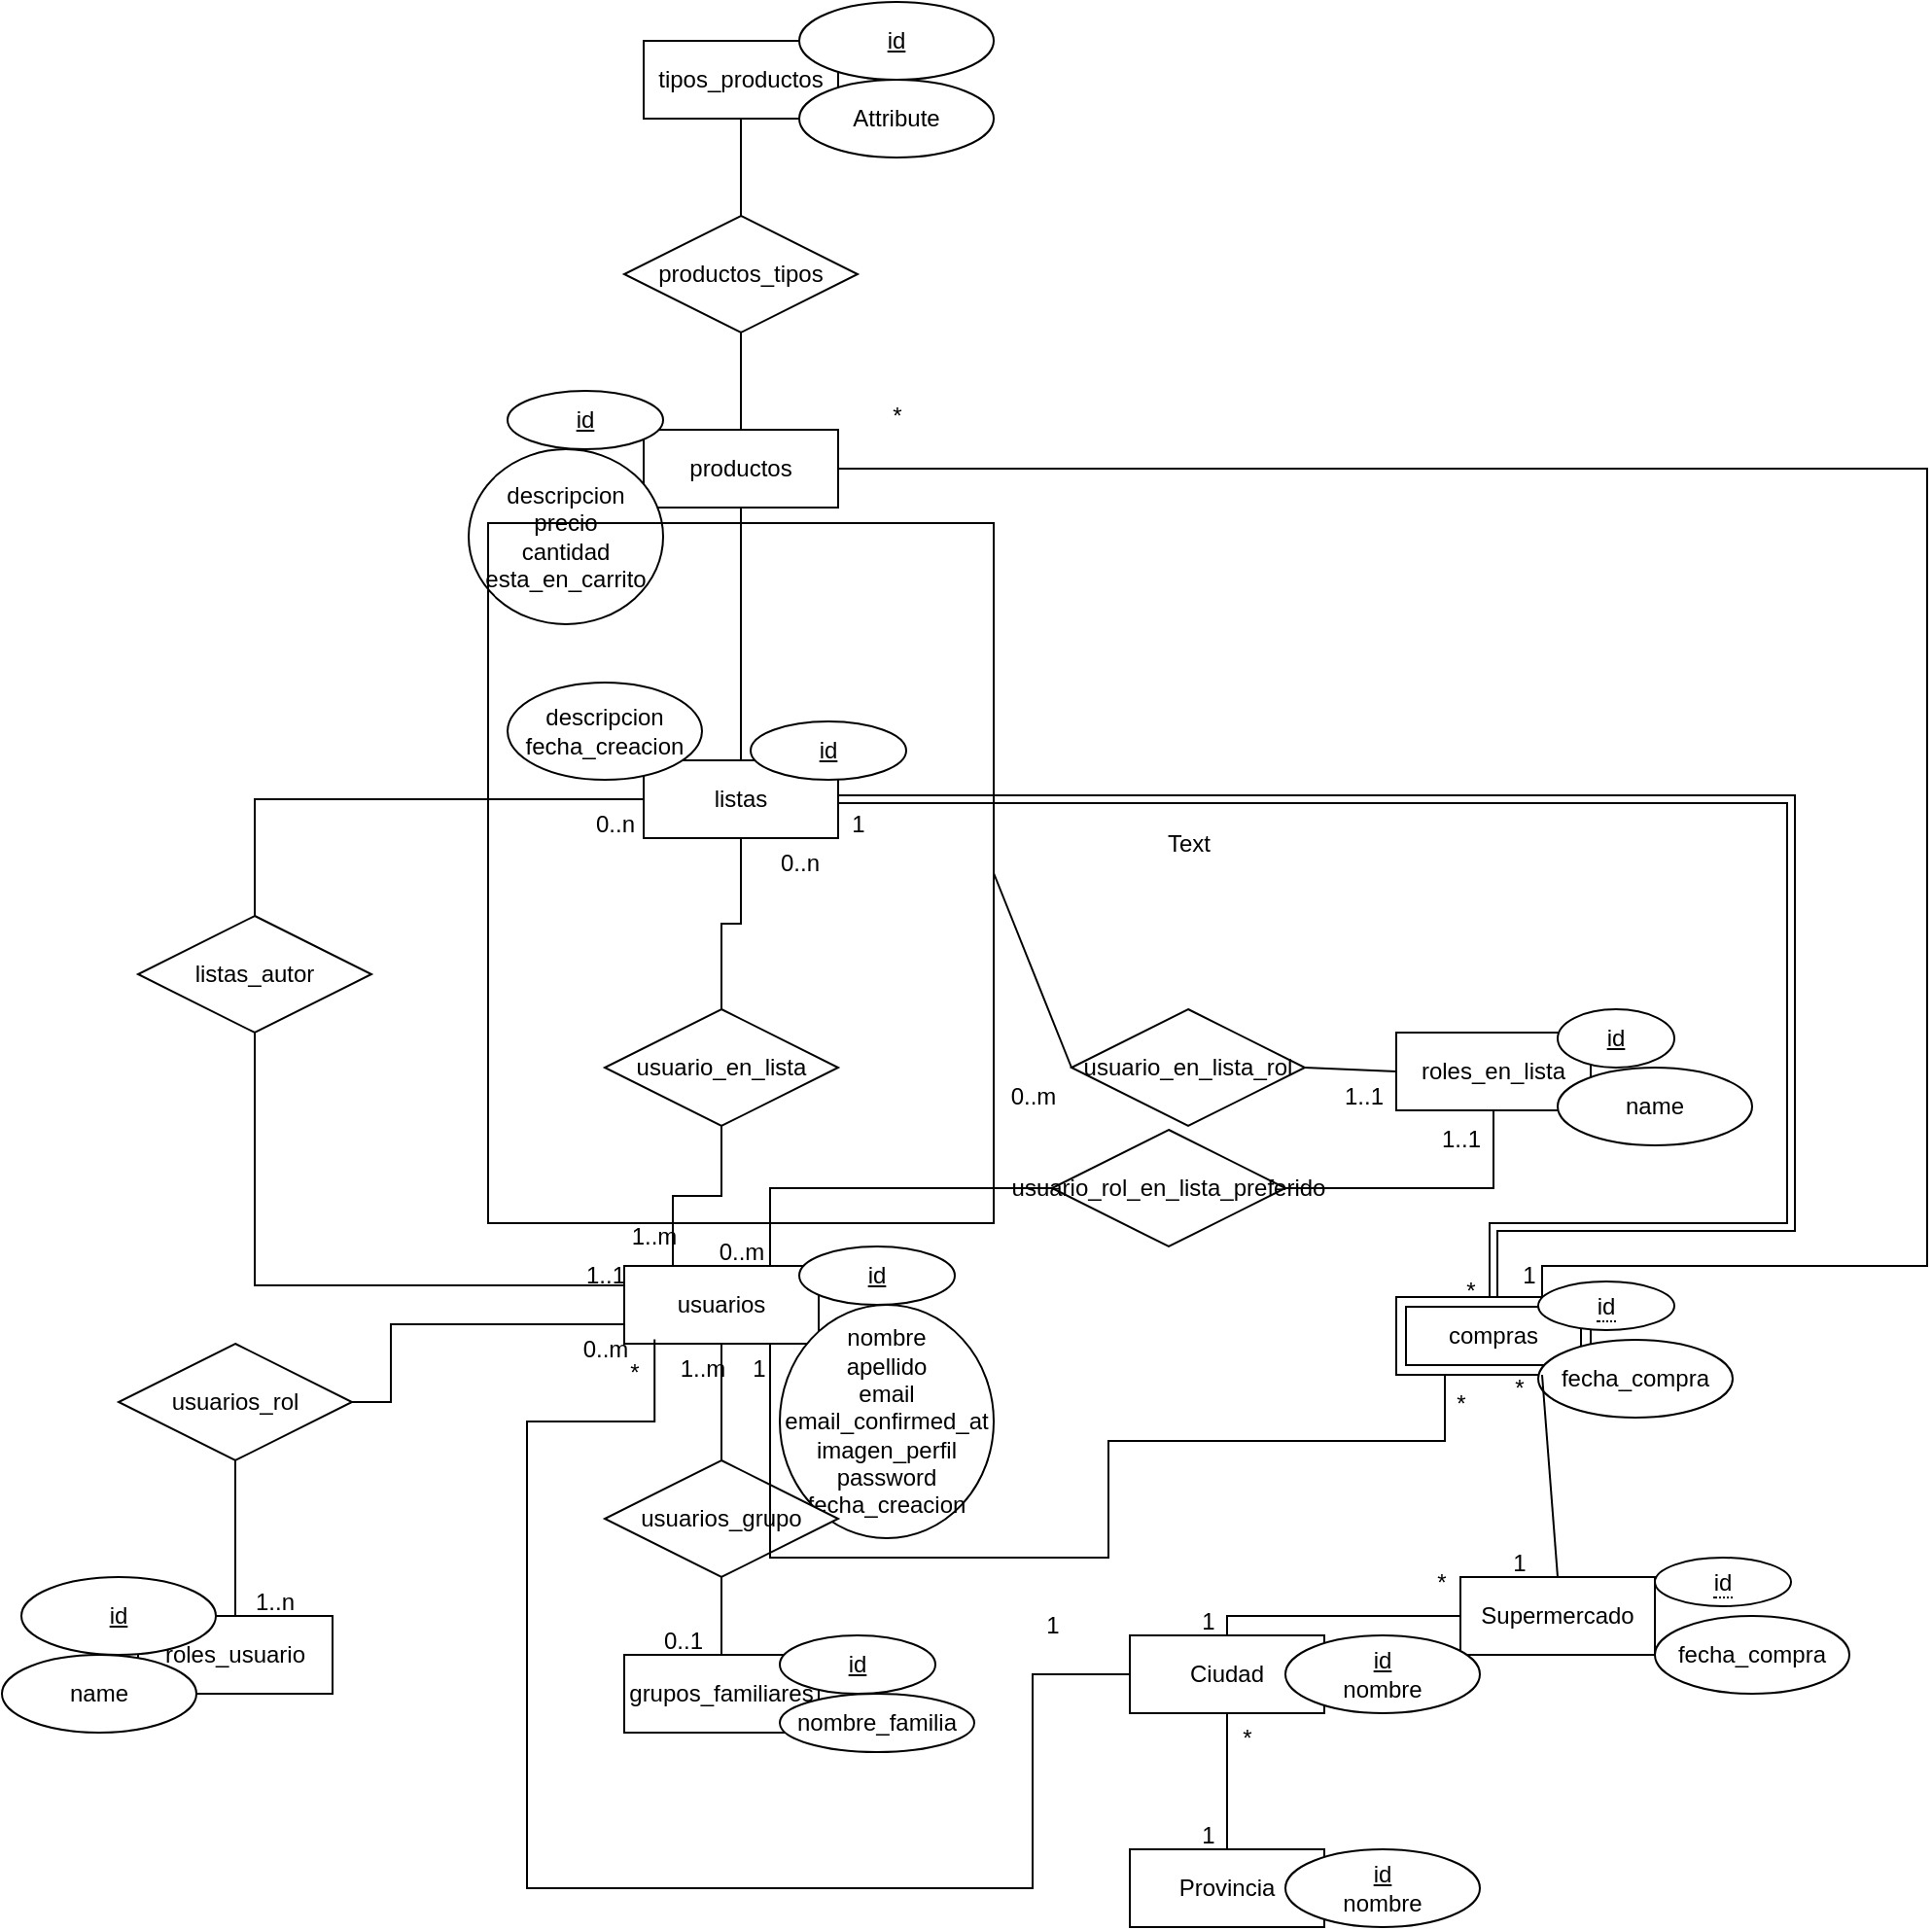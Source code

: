 <mxfile version="21.6.1" type="device">
  <diagram name="Página-1" id="p3vPMKAlUYdWEFDAQqoi">
    <mxGraphModel dx="1036" dy="1752" grid="1" gridSize="10" guides="1" tooltips="1" connect="1" arrows="1" fold="1" page="1" pageScale="1" pageWidth="827" pageHeight="1169" math="0" shadow="0">
      <root>
        <mxCell id="0" />
        <mxCell id="1" parent="0" />
        <mxCell id="NGcfXZwwUHwkQRjon4Ql-2" value="productos" style="whiteSpace=wrap;html=1;align=center;" parent="1" vertex="1">
          <mxGeometry x="340" y="10" width="100" height="40" as="geometry" />
        </mxCell>
        <mxCell id="NGcfXZwwUHwkQRjon4Ql-3" value="id" style="ellipse;whiteSpace=wrap;html=1;align=center;fontStyle=4;" parent="1" vertex="1">
          <mxGeometry x="270" y="-10" width="80" height="30" as="geometry" />
        </mxCell>
        <mxCell id="NGcfXZwwUHwkQRjon4Ql-5" value="descripcion&lt;br&gt;precio&lt;br&gt;cantidad&lt;br&gt;esta_en_carrito&lt;br&gt;" style="ellipse;whiteSpace=wrap;html=1;align=center;" parent="1" vertex="1">
          <mxGeometry x="250" y="20" width="100" height="90" as="geometry" />
        </mxCell>
        <mxCell id="NGcfXZwwUHwkQRjon4Ql-6" value="listas" style="whiteSpace=wrap;html=1;align=center;" parent="1" vertex="1">
          <mxGeometry x="340" y="180" width="100" height="40" as="geometry" />
        </mxCell>
        <mxCell id="NGcfXZwwUHwkQRjon4Ql-7" value="id" style="ellipse;whiteSpace=wrap;html=1;align=center;fontStyle=4;" parent="1" vertex="1">
          <mxGeometry x="395" y="160" width="80" height="30" as="geometry" />
        </mxCell>
        <mxCell id="NGcfXZwwUHwkQRjon4Ql-8" value="descripcion&lt;br&gt;fecha_creacion&lt;br&gt;" style="ellipse;whiteSpace=wrap;html=1;align=center;" parent="1" vertex="1">
          <mxGeometry x="270" y="140" width="100" height="50" as="geometry" />
        </mxCell>
        <mxCell id="NGcfXZwwUHwkQRjon4Ql-9" value="grupos_familiares" style="whiteSpace=wrap;html=1;align=center;" parent="1" vertex="1">
          <mxGeometry x="330" y="640" width="100" height="40" as="geometry" />
        </mxCell>
        <mxCell id="NGcfXZwwUHwkQRjon4Ql-10" value="id" style="ellipse;whiteSpace=wrap;html=1;align=center;fontStyle=4;" parent="1" vertex="1">
          <mxGeometry x="410" y="630" width="80" height="30" as="geometry" />
        </mxCell>
        <mxCell id="NGcfXZwwUHwkQRjon4Ql-11" value="nombre_familia" style="ellipse;whiteSpace=wrap;html=1;align=center;" parent="1" vertex="1">
          <mxGeometry x="410" y="660" width="100" height="30" as="geometry" />
        </mxCell>
        <mxCell id="NGcfXZwwUHwkQRjon4Ql-12" value="usuarios" style="whiteSpace=wrap;html=1;align=center;" parent="1" vertex="1">
          <mxGeometry x="330" y="440" width="100" height="40" as="geometry" />
        </mxCell>
        <mxCell id="NGcfXZwwUHwkQRjon4Ql-13" value="id" style="ellipse;whiteSpace=wrap;html=1;align=center;fontStyle=4;" parent="1" vertex="1">
          <mxGeometry x="420" y="430" width="80" height="30" as="geometry" />
        </mxCell>
        <mxCell id="NGcfXZwwUHwkQRjon4Ql-14" value="nombre&lt;br&gt;apellido&lt;br&gt;email&lt;br&gt;email_confirmed_at&lt;br&gt;imagen_perfil&lt;br&gt;password&lt;br&gt;fecha_creacion" style="ellipse;whiteSpace=wrap;html=1;align=center;" parent="1" vertex="1">
          <mxGeometry x="410" y="460" width="110" height="120" as="geometry" />
        </mxCell>
        <mxCell id="NGcfXZwwUHwkQRjon4Ql-15" value="" style="endArrow=none;html=1;rounded=0;exitX=0.5;exitY=1;exitDx=0;exitDy=0;entryX=0.5;entryY=0;entryDx=0;entryDy=0;" parent="1" source="NGcfXZwwUHwkQRjon4Ql-2" target="NGcfXZwwUHwkQRjon4Ql-6" edge="1">
          <mxGeometry relative="1" as="geometry">
            <mxPoint x="260" y="420" as="sourcePoint" />
            <mxPoint x="420" y="420" as="targetPoint" />
          </mxGeometry>
        </mxCell>
        <mxCell id="NGcfXZwwUHwkQRjon4Ql-16" value="" style="endArrow=none;html=1;rounded=0;exitX=0.5;exitY=1;exitDx=0;exitDy=0;edgeStyle=orthogonalEdgeStyle;entryX=0;entryY=0.25;entryDx=0;entryDy=0;" parent="1" source="NGcfXZwwUHwkQRjon4Ql-17" target="NGcfXZwwUHwkQRjon4Ql-12" edge="1">
          <mxGeometry relative="1" as="geometry">
            <mxPoint x="260" y="330" as="sourcePoint" />
            <mxPoint x="280" y="440" as="targetPoint" />
          </mxGeometry>
        </mxCell>
        <mxCell id="NGcfXZwwUHwkQRjon4Ql-18" value="" style="endArrow=none;html=1;rounded=0;exitX=0;exitY=0.5;exitDx=0;exitDy=0;entryX=0.5;entryY=0;entryDx=0;entryDy=0;edgeStyle=orthogonalEdgeStyle;" parent="1" source="NGcfXZwwUHwkQRjon4Ql-6" target="NGcfXZwwUHwkQRjon4Ql-17" edge="1">
          <mxGeometry relative="1" as="geometry">
            <mxPoint x="60" y="280" as="sourcePoint" />
            <mxPoint x="330" y="460" as="targetPoint" />
          </mxGeometry>
        </mxCell>
        <mxCell id="NGcfXZwwUHwkQRjon4Ql-17" value="listas_autor" style="shape=rhombus;perimeter=rhombusPerimeter;whiteSpace=wrap;html=1;align=center;" parent="1" vertex="1">
          <mxGeometry x="80" y="260" width="120" height="60" as="geometry" />
        </mxCell>
        <mxCell id="NGcfXZwwUHwkQRjon4Ql-19" value="0..n" style="text;html=1;align=center;verticalAlign=middle;resizable=0;points=[];autosize=1;strokeColor=none;fillColor=none;" parent="1" vertex="1">
          <mxGeometry x="400" y="218" width="40" height="30" as="geometry" />
        </mxCell>
        <mxCell id="NGcfXZwwUHwkQRjon4Ql-20" value="1..1" style="text;html=1;align=center;verticalAlign=middle;resizable=0;points=[];autosize=1;strokeColor=none;fillColor=none;" parent="1" vertex="1">
          <mxGeometry x="300" y="430" width="40" height="30" as="geometry" />
        </mxCell>
        <mxCell id="NGcfXZwwUHwkQRjon4Ql-21" value="" style="endArrow=none;html=1;rounded=0;exitX=0.5;exitY=1;exitDx=0;exitDy=0;entryX=0.25;entryY=0;entryDx=0;entryDy=0;edgeStyle=orthogonalEdgeStyle;" parent="1" source="NGcfXZwwUHwkQRjon4Ql-22" target="NGcfXZwwUHwkQRjon4Ql-12" edge="1">
          <mxGeometry relative="1" as="geometry">
            <mxPoint x="260" y="350" as="sourcePoint" />
            <mxPoint x="420" y="350" as="targetPoint" />
          </mxGeometry>
        </mxCell>
        <mxCell id="NGcfXZwwUHwkQRjon4Ql-23" value="" style="endArrow=none;html=1;rounded=0;exitX=0.5;exitY=1;exitDx=0;exitDy=0;entryX=0.5;entryY=0;entryDx=0;entryDy=0;edgeStyle=orthogonalEdgeStyle;" parent="1" source="NGcfXZwwUHwkQRjon4Ql-6" target="NGcfXZwwUHwkQRjon4Ql-22" edge="1">
          <mxGeometry relative="1" as="geometry">
            <mxPoint x="110" y="260" as="sourcePoint" />
            <mxPoint x="380" y="440" as="targetPoint" />
          </mxGeometry>
        </mxCell>
        <mxCell id="NGcfXZwwUHwkQRjon4Ql-22" value="usuario_en_lista" style="shape=rhombus;perimeter=rhombusPerimeter;whiteSpace=wrap;html=1;align=center;" parent="1" vertex="1">
          <mxGeometry x="320" y="308" width="120" height="60" as="geometry" />
        </mxCell>
        <mxCell id="NGcfXZwwUHwkQRjon4Ql-24" value="1..m" style="text;html=1;align=center;verticalAlign=middle;resizable=0;points=[];autosize=1;strokeColor=none;fillColor=none;" parent="1" vertex="1">
          <mxGeometry x="320" y="410" width="50" height="30" as="geometry" />
        </mxCell>
        <mxCell id="NGcfXZwwUHwkQRjon4Ql-25" value="0..n" style="text;html=1;align=center;verticalAlign=middle;resizable=0;points=[];autosize=1;strokeColor=none;fillColor=none;" parent="1" vertex="1">
          <mxGeometry x="305" y="198" width="40" height="30" as="geometry" />
        </mxCell>
        <mxCell id="NGcfXZwwUHwkQRjon4Ql-26" value="roles_usuario" style="whiteSpace=wrap;html=1;align=center;" parent="1" vertex="1">
          <mxGeometry x="80" y="620" width="100" height="40" as="geometry" />
        </mxCell>
        <mxCell id="NGcfXZwwUHwkQRjon4Ql-28" value="id" style="ellipse;whiteSpace=wrap;html=1;align=center;fontStyle=4;" parent="1" vertex="1">
          <mxGeometry x="20" y="600" width="100" height="40" as="geometry" />
        </mxCell>
        <mxCell id="NGcfXZwwUHwkQRjon4Ql-29" value="name" style="ellipse;whiteSpace=wrap;html=1;align=center;" parent="1" vertex="1">
          <mxGeometry x="10" y="640" width="100" height="40" as="geometry" />
        </mxCell>
        <mxCell id="NGcfXZwwUHwkQRjon4Ql-30" value="" style="endArrow=none;html=1;rounded=0;exitX=1;exitY=0.5;exitDx=0;exitDy=0;entryX=0;entryY=0.75;entryDx=0;entryDy=0;edgeStyle=orthogonalEdgeStyle;" parent="1" source="NGcfXZwwUHwkQRjon4Ql-31" target="NGcfXZwwUHwkQRjon4Ql-12" edge="1">
          <mxGeometry relative="1" as="geometry">
            <mxPoint x="260" y="600" as="sourcePoint" />
            <mxPoint x="420" y="600" as="targetPoint" />
            <Array as="points">
              <mxPoint x="210" y="510" />
              <mxPoint x="210" y="470" />
            </Array>
          </mxGeometry>
        </mxCell>
        <mxCell id="NGcfXZwwUHwkQRjon4Ql-32" value="" style="endArrow=none;html=1;rounded=0;exitX=0.5;exitY=0;exitDx=0;exitDy=0;entryX=0.5;entryY=1;entryDx=0;entryDy=0;edgeStyle=orthogonalEdgeStyle;" parent="1" source="NGcfXZwwUHwkQRjon4Ql-26" target="NGcfXZwwUHwkQRjon4Ql-31" edge="1">
          <mxGeometry relative="1" as="geometry">
            <mxPoint x="130" y="620" as="sourcePoint" />
            <mxPoint x="330" y="470" as="targetPoint" />
          </mxGeometry>
        </mxCell>
        <mxCell id="NGcfXZwwUHwkQRjon4Ql-31" value="usuarios_rol" style="shape=rhombus;perimeter=rhombusPerimeter;whiteSpace=wrap;html=1;align=center;" parent="1" vertex="1">
          <mxGeometry x="70" y="480" width="120" height="60" as="geometry" />
        </mxCell>
        <mxCell id="NGcfXZwwUHwkQRjon4Ql-33" value="0..m" style="text;html=1;align=center;verticalAlign=middle;resizable=0;points=[];autosize=1;strokeColor=none;fillColor=none;" parent="1" vertex="1">
          <mxGeometry x="295" y="468" width="50" height="30" as="geometry" />
        </mxCell>
        <mxCell id="NGcfXZwwUHwkQRjon4Ql-34" value="1..n" style="text;html=1;align=center;verticalAlign=middle;resizable=0;points=[];autosize=1;strokeColor=none;fillColor=none;" parent="1" vertex="1">
          <mxGeometry x="130" y="598" width="40" height="30" as="geometry" />
        </mxCell>
        <mxCell id="NGcfXZwwUHwkQRjon4Ql-35" value="" style="endArrow=none;html=1;rounded=0;exitX=0.5;exitY=1;exitDx=0;exitDy=0;entryX=0.5;entryY=0;entryDx=0;entryDy=0;" parent="1" source="NGcfXZwwUHwkQRjon4Ql-36" target="NGcfXZwwUHwkQRjon4Ql-9" edge="1">
          <mxGeometry relative="1" as="geometry">
            <mxPoint x="260" y="520" as="sourcePoint" />
            <mxPoint x="420" y="520" as="targetPoint" />
          </mxGeometry>
        </mxCell>
        <mxCell id="NGcfXZwwUHwkQRjon4Ql-37" value="" style="endArrow=none;html=1;rounded=0;exitX=0.5;exitY=1;exitDx=0;exitDy=0;entryX=0.5;entryY=0;entryDx=0;entryDy=0;" parent="1" source="NGcfXZwwUHwkQRjon4Ql-12" target="NGcfXZwwUHwkQRjon4Ql-36" edge="1">
          <mxGeometry relative="1" as="geometry">
            <mxPoint x="380" y="480" as="sourcePoint" />
            <mxPoint x="380" y="640" as="targetPoint" />
          </mxGeometry>
        </mxCell>
        <mxCell id="NGcfXZwwUHwkQRjon4Ql-36" value="usuarios_grupo" style="shape=rhombus;perimeter=rhombusPerimeter;whiteSpace=wrap;html=1;align=center;" parent="1" vertex="1">
          <mxGeometry x="320" y="540" width="120" height="60" as="geometry" />
        </mxCell>
        <mxCell id="NGcfXZwwUHwkQRjon4Ql-38" value="1..m" style="text;html=1;align=center;verticalAlign=middle;resizable=0;points=[];autosize=1;strokeColor=none;fillColor=none;" parent="1" vertex="1">
          <mxGeometry x="345" y="478" width="50" height="30" as="geometry" />
        </mxCell>
        <mxCell id="NGcfXZwwUHwkQRjon4Ql-39" value="0..1" style="text;html=1;align=center;verticalAlign=middle;resizable=0;points=[];autosize=1;strokeColor=none;fillColor=none;" parent="1" vertex="1">
          <mxGeometry x="340" y="618" width="40" height="30" as="geometry" />
        </mxCell>
        <mxCell id="NGcfXZwwUHwkQRjon4Ql-41" value="" style="rounded=0;whiteSpace=wrap;html=1;fillColor=none;" parent="1" vertex="1">
          <mxGeometry x="260" y="58" width="260" height="360" as="geometry" />
        </mxCell>
        <mxCell id="NGcfXZwwUHwkQRjon4Ql-42" value="" style="endArrow=none;html=1;rounded=0;entryX=1;entryY=0.5;entryDx=0;entryDy=0;exitX=0;exitY=0.5;exitDx=0;exitDy=0;" parent="1" source="NGcfXZwwUHwkQRjon4Ql-44" target="NGcfXZwwUHwkQRjon4Ql-41" edge="1">
          <mxGeometry width="50" height="50" relative="1" as="geometry">
            <mxPoint x="630" y="338" as="sourcePoint" />
            <mxPoint x="300" y="320" as="targetPoint" />
          </mxGeometry>
        </mxCell>
        <mxCell id="NGcfXZwwUHwkQRjon4Ql-43" value="roles_en_lista" style="whiteSpace=wrap;html=1;align=center;" parent="1" vertex="1">
          <mxGeometry x="727" y="320" width="100" height="40" as="geometry" />
        </mxCell>
        <mxCell id="NGcfXZwwUHwkQRjon4Ql-45" value="" style="endArrow=none;html=1;rounded=0;entryX=1;entryY=0.5;entryDx=0;entryDy=0;exitX=0;exitY=0.5;exitDx=0;exitDy=0;" parent="1" source="NGcfXZwwUHwkQRjon4Ql-43" target="NGcfXZwwUHwkQRjon4Ql-44" edge="1">
          <mxGeometry width="50" height="50" relative="1" as="geometry">
            <mxPoint x="727" y="340" as="sourcePoint" />
            <mxPoint x="520" y="338" as="targetPoint" />
          </mxGeometry>
        </mxCell>
        <mxCell id="NGcfXZwwUHwkQRjon4Ql-44" value="usuario_en_lista_rol" style="shape=rhombus;perimeter=rhombusPerimeter;whiteSpace=wrap;html=1;align=center;" parent="1" vertex="1">
          <mxGeometry x="560" y="308" width="120" height="60" as="geometry" />
        </mxCell>
        <mxCell id="NGcfXZwwUHwkQRjon4Ql-46" value="id" style="ellipse;whiteSpace=wrap;html=1;align=center;fontStyle=4;" parent="1" vertex="1">
          <mxGeometry x="810" y="308" width="60" height="30" as="geometry" />
        </mxCell>
        <mxCell id="NGcfXZwwUHwkQRjon4Ql-47" value="name" style="ellipse;whiteSpace=wrap;html=1;align=center;" parent="1" vertex="1">
          <mxGeometry x="810" y="338" width="100" height="40" as="geometry" />
        </mxCell>
        <mxCell id="NGcfXZwwUHwkQRjon4Ql-48" value="1..1" style="text;html=1;align=center;verticalAlign=middle;resizable=0;points=[];autosize=1;strokeColor=none;fillColor=none;" parent="1" vertex="1">
          <mxGeometry x="690" y="338" width="40" height="30" as="geometry" />
        </mxCell>
        <mxCell id="NGcfXZwwUHwkQRjon4Ql-49" value="0..m" style="text;html=1;align=center;verticalAlign=middle;resizable=0;points=[];autosize=1;strokeColor=none;fillColor=none;" parent="1" vertex="1">
          <mxGeometry x="515" y="338" width="50" height="30" as="geometry" />
        </mxCell>
        <mxCell id="NGcfXZwwUHwkQRjon4Ql-50" value="" style="endArrow=none;html=1;rounded=0;exitX=1;exitY=0.5;exitDx=0;exitDy=0;entryX=0.5;entryY=1;entryDx=0;entryDy=0;edgeStyle=orthogonalEdgeStyle;" parent="1" source="NGcfXZwwUHwkQRjon4Ql-53" target="NGcfXZwwUHwkQRjon4Ql-43" edge="1">
          <mxGeometry relative="1" as="geometry">
            <mxPoint x="530" y="450" as="sourcePoint" />
            <mxPoint x="690" y="450" as="targetPoint" />
          </mxGeometry>
        </mxCell>
        <mxCell id="NGcfXZwwUHwkQRjon4Ql-51" value="0..m" style="text;html=1;align=center;verticalAlign=middle;resizable=0;points=[];autosize=1;strokeColor=none;fillColor=none;" parent="1" vertex="1">
          <mxGeometry x="365" y="418" width="50" height="30" as="geometry" />
        </mxCell>
        <mxCell id="NGcfXZwwUHwkQRjon4Ql-52" value="1..1" style="text;html=1;align=center;verticalAlign=middle;resizable=0;points=[];autosize=1;strokeColor=none;fillColor=none;" parent="1" vertex="1">
          <mxGeometry x="740" y="360" width="40" height="30" as="geometry" />
        </mxCell>
        <mxCell id="NGcfXZwwUHwkQRjon4Ql-54" value="" style="endArrow=none;html=1;rounded=0;exitX=0.75;exitY=0;exitDx=0;exitDy=0;entryX=0;entryY=0.5;entryDx=0;entryDy=0;edgeStyle=orthogonalEdgeStyle;" parent="1" source="NGcfXZwwUHwkQRjon4Ql-12" target="NGcfXZwwUHwkQRjon4Ql-53" edge="1">
          <mxGeometry relative="1" as="geometry">
            <mxPoint x="405" y="440" as="sourcePoint" />
            <mxPoint x="777" y="360" as="targetPoint" />
          </mxGeometry>
        </mxCell>
        <mxCell id="NGcfXZwwUHwkQRjon4Ql-53" value="usuario_rol_en_lista_preferido" style="shape=rhombus;perimeter=rhombusPerimeter;whiteSpace=wrap;html=1;align=center;" parent="1" vertex="1">
          <mxGeometry x="550" y="370" width="120" height="60" as="geometry" />
        </mxCell>
        <mxCell id="NGcfXZwwUHwkQRjon4Ql-55" value="tipos_productos" style="whiteSpace=wrap;html=1;align=center;" parent="1" vertex="1">
          <mxGeometry x="340" y="-190" width="100" height="40" as="geometry" />
        </mxCell>
        <mxCell id="NGcfXZwwUHwkQRjon4Ql-56" value="" style="endArrow=none;html=1;rounded=0;exitX=0.5;exitY=0;exitDx=0;exitDy=0;entryX=0.5;entryY=1;entryDx=0;entryDy=0;" parent="1" source="NGcfXZwwUHwkQRjon4Ql-57" target="NGcfXZwwUHwkQRjon4Ql-55" edge="1">
          <mxGeometry relative="1" as="geometry">
            <mxPoint x="530" y="150" as="sourcePoint" />
            <mxPoint x="690" y="150" as="targetPoint" />
          </mxGeometry>
        </mxCell>
        <mxCell id="NGcfXZwwUHwkQRjon4Ql-58" value="" style="endArrow=none;html=1;rounded=0;exitX=0.5;exitY=0;exitDx=0;exitDy=0;entryX=0.5;entryY=1;entryDx=0;entryDy=0;" parent="1" source="NGcfXZwwUHwkQRjon4Ql-2" target="NGcfXZwwUHwkQRjon4Ql-57" edge="1">
          <mxGeometry relative="1" as="geometry">
            <mxPoint x="390" y="10" as="sourcePoint" />
            <mxPoint x="390" y="-150" as="targetPoint" />
          </mxGeometry>
        </mxCell>
        <mxCell id="NGcfXZwwUHwkQRjon4Ql-57" value="productos_tipos" style="shape=rhombus;perimeter=rhombusPerimeter;whiteSpace=wrap;html=1;align=center;" parent="1" vertex="1">
          <mxGeometry x="330" y="-100" width="120" height="60" as="geometry" />
        </mxCell>
        <mxCell id="NGcfXZwwUHwkQRjon4Ql-59" value="Attribute" style="ellipse;whiteSpace=wrap;html=1;align=center;" parent="1" vertex="1">
          <mxGeometry x="420" y="-170" width="100" height="40" as="geometry" />
        </mxCell>
        <mxCell id="NGcfXZwwUHwkQRjon4Ql-60" value="id" style="ellipse;whiteSpace=wrap;html=1;align=center;fontStyle=4;" parent="1" vertex="1">
          <mxGeometry x="420" y="-210" width="100" height="40" as="geometry" />
        </mxCell>
        <mxCell id="VNSJDT6VptMmnAM7atrp-2" value="compras" style="shape=ext;margin=3;double=1;whiteSpace=wrap;html=1;align=center;" parent="1" vertex="1">
          <mxGeometry x="727" y="456" width="100" height="40" as="geometry" />
        </mxCell>
        <mxCell id="VNSJDT6VptMmnAM7atrp-3" value="&lt;span style=&quot;border-bottom: 1px dotted&quot;&gt;id&lt;/span&gt;" style="ellipse;whiteSpace=wrap;html=1;align=center;" parent="1" vertex="1">
          <mxGeometry x="800" y="448" width="70" height="25" as="geometry" />
        </mxCell>
        <mxCell id="VNSJDT6VptMmnAM7atrp-4" value="fecha_compra" style="ellipse;whiteSpace=wrap;html=1;align=center;" parent="1" vertex="1">
          <mxGeometry x="800" y="478" width="100" height="40" as="geometry" />
        </mxCell>
        <mxCell id="Ds3nfQvaViwPAUg7WFzg-2" value="" style="endArrow=none;html=1;rounded=0;entryX=0.5;entryY=0;entryDx=0;entryDy=0;exitX=1;exitY=0.5;exitDx=0;exitDy=0;edgeStyle=orthogonalEdgeStyle;shape=link;" edge="1" parent="1" source="NGcfXZwwUHwkQRjon4Ql-6" target="VNSJDT6VptMmnAM7atrp-2">
          <mxGeometry width="50" height="50" relative="1" as="geometry">
            <mxPoint x="670" y="180" as="sourcePoint" />
            <mxPoint x="780" y="440" as="targetPoint" />
            <Array as="points">
              <mxPoint x="930" y="200" />
              <mxPoint x="930" y="420" />
              <mxPoint x="777" y="420" />
            </Array>
          </mxGeometry>
        </mxCell>
        <mxCell id="Ds3nfQvaViwPAUg7WFzg-3" value="" style="endArrow=none;html=1;rounded=0;exitX=0.5;exitY=1;exitDx=0;exitDy=0;entryX=0.75;entryY=1;entryDx=0;entryDy=0;edgeStyle=orthogonalEdgeStyle;" edge="1" parent="1" source="VNSJDT6VptMmnAM7atrp-2" target="NGcfXZwwUHwkQRjon4Ql-12">
          <mxGeometry width="50" height="50" relative="1" as="geometry">
            <mxPoint x="500" y="410" as="sourcePoint" />
            <mxPoint x="610" y="530" as="targetPoint" />
            <Array as="points">
              <mxPoint x="752" y="496" />
              <mxPoint x="752" y="530" />
              <mxPoint x="579" y="530" />
              <mxPoint x="579" y="590" />
              <mxPoint x="405" y="590" />
            </Array>
          </mxGeometry>
        </mxCell>
        <mxCell id="Ds3nfQvaViwPAUg7WFzg-4" value="1" style="text;html=1;align=center;verticalAlign=middle;resizable=0;points=[];autosize=1;strokeColor=none;fillColor=none;" vertex="1" parent="1">
          <mxGeometry x="435" y="198" width="30" height="30" as="geometry" />
        </mxCell>
        <mxCell id="Ds3nfQvaViwPAUg7WFzg-5" value="*" style="text;html=1;align=center;verticalAlign=middle;resizable=0;points=[];autosize=1;strokeColor=none;fillColor=none;" vertex="1" parent="1">
          <mxGeometry x="750" y="438" width="30" height="30" as="geometry" />
        </mxCell>
        <mxCell id="Ds3nfQvaViwPAUg7WFzg-6" value="1" style="text;html=1;align=center;verticalAlign=middle;resizable=0;points=[];autosize=1;strokeColor=none;fillColor=none;" vertex="1" parent="1">
          <mxGeometry x="384" y="478" width="30" height="30" as="geometry" />
        </mxCell>
        <mxCell id="Ds3nfQvaViwPAUg7WFzg-7" value="*" style="text;html=1;align=center;verticalAlign=middle;resizable=0;points=[];autosize=1;strokeColor=none;fillColor=none;" vertex="1" parent="1">
          <mxGeometry x="745" y="496" width="30" height="30" as="geometry" />
        </mxCell>
        <mxCell id="Ds3nfQvaViwPAUg7WFzg-8" value="&lt;blockquote style=&quot;margin: 0 0 0 40px; border: none; padding: 0px;&quot;&gt;Text&lt;/blockquote&gt;" style="text;html=1;align=center;verticalAlign=middle;resizable=0;points=[];autosize=1;strokeColor=none;fillColor=none;" vertex="1" parent="1">
          <mxGeometry x="555" y="208" width="90" height="30" as="geometry" />
        </mxCell>
        <mxCell id="Ds3nfQvaViwPAUg7WFzg-10" value="Supermercado" style="whiteSpace=wrap;html=1;align=center;" vertex="1" parent="1">
          <mxGeometry x="760" y="600" width="100" height="40" as="geometry" />
        </mxCell>
        <mxCell id="Ds3nfQvaViwPAUg7WFzg-11" value="" style="endArrow=none;html=1;rounded=0;exitX=0.5;exitY=0;exitDx=0;exitDy=0;entryX=0.75;entryY=1;entryDx=0;entryDy=0;" edge="1" parent="1" source="Ds3nfQvaViwPAUg7WFzg-10" target="VNSJDT6VptMmnAM7atrp-2">
          <mxGeometry width="50" height="50" relative="1" as="geometry">
            <mxPoint x="500" y="410" as="sourcePoint" />
            <mxPoint x="550" y="360" as="targetPoint" />
          </mxGeometry>
        </mxCell>
        <mxCell id="Ds3nfQvaViwPAUg7WFzg-12" value="&lt;span style=&quot;border-bottom: 1px dotted&quot;&gt;id&lt;/span&gt;" style="ellipse;whiteSpace=wrap;html=1;align=center;" vertex="1" parent="1">
          <mxGeometry x="860" y="590" width="70" height="25" as="geometry" />
        </mxCell>
        <mxCell id="Ds3nfQvaViwPAUg7WFzg-13" value="fecha_compra" style="ellipse;whiteSpace=wrap;html=1;align=center;" vertex="1" parent="1">
          <mxGeometry x="860" y="620" width="100" height="40" as="geometry" />
        </mxCell>
        <mxCell id="Ds3nfQvaViwPAUg7WFzg-14" value="" style="endArrow=none;html=1;rounded=0;entryX=0.75;entryY=0;entryDx=0;entryDy=0;exitX=1;exitY=0.5;exitDx=0;exitDy=0;edgeStyle=orthogonalEdgeStyle;" edge="1" parent="1" source="NGcfXZwwUHwkQRjon4Ql-2" target="VNSJDT6VptMmnAM7atrp-2">
          <mxGeometry relative="1" as="geometry">
            <mxPoint x="450" y="380" as="sourcePoint" />
            <mxPoint x="610" y="380" as="targetPoint" />
            <Array as="points">
              <mxPoint x="1000" y="30" />
              <mxPoint x="1000" y="440" />
              <mxPoint x="802" y="440" />
            </Array>
          </mxGeometry>
        </mxCell>
        <mxCell id="Ds3nfQvaViwPAUg7WFzg-15" value="*" style="text;html=1;align=center;verticalAlign=middle;resizable=0;points=[];autosize=1;strokeColor=none;fillColor=none;" vertex="1" parent="1">
          <mxGeometry x="455" y="-12" width="30" height="30" as="geometry" />
        </mxCell>
        <mxCell id="Ds3nfQvaViwPAUg7WFzg-16" value="1" style="text;html=1;align=center;verticalAlign=middle;resizable=0;points=[];autosize=1;strokeColor=none;fillColor=none;" vertex="1" parent="1">
          <mxGeometry x="780" y="430" width="30" height="30" as="geometry" />
        </mxCell>
        <mxCell id="Ds3nfQvaViwPAUg7WFzg-18" value="Ciudad" style="whiteSpace=wrap;html=1;align=center;" vertex="1" parent="1">
          <mxGeometry x="590" y="630" width="100" height="40" as="geometry" />
        </mxCell>
        <mxCell id="Ds3nfQvaViwPAUg7WFzg-19" value="&lt;u&gt;id&lt;/u&gt;&lt;br&gt;nombre" style="ellipse;whiteSpace=wrap;html=1;align=center;" vertex="1" parent="1">
          <mxGeometry x="670" y="630" width="100" height="40" as="geometry" />
        </mxCell>
        <mxCell id="Ds3nfQvaViwPAUg7WFzg-20" value="Provincia" style="whiteSpace=wrap;html=1;align=center;" vertex="1" parent="1">
          <mxGeometry x="590" y="740" width="100" height="40" as="geometry" />
        </mxCell>
        <mxCell id="Ds3nfQvaViwPAUg7WFzg-21" value="" style="endArrow=none;html=1;rounded=0;exitX=0.5;exitY=1;exitDx=0;exitDy=0;entryX=0.5;entryY=0;entryDx=0;entryDy=0;" edge="1" parent="1" source="Ds3nfQvaViwPAUg7WFzg-18" target="Ds3nfQvaViwPAUg7WFzg-20">
          <mxGeometry relative="1" as="geometry">
            <mxPoint x="650" y="870" as="sourcePoint" />
            <mxPoint x="810" y="870" as="targetPoint" />
          </mxGeometry>
        </mxCell>
        <mxCell id="Ds3nfQvaViwPAUg7WFzg-22" value="&lt;u&gt;id&lt;/u&gt;&lt;br&gt;nombre" style="ellipse;whiteSpace=wrap;html=1;align=center;" vertex="1" parent="1">
          <mxGeometry x="670" y="740" width="100" height="40" as="geometry" />
        </mxCell>
        <mxCell id="Ds3nfQvaViwPAUg7WFzg-23" value="" style="endArrow=none;html=1;rounded=0;exitX=0.5;exitY=0;exitDx=0;exitDy=0;entryX=0;entryY=0.5;entryDx=0;entryDy=0;edgeStyle=orthogonalEdgeStyle;" edge="1" parent="1" source="Ds3nfQvaViwPAUg7WFzg-18" target="Ds3nfQvaViwPAUg7WFzg-10">
          <mxGeometry relative="1" as="geometry">
            <mxPoint x="650" y="570" as="sourcePoint" />
            <mxPoint x="810" y="570" as="targetPoint" />
          </mxGeometry>
        </mxCell>
        <mxCell id="Ds3nfQvaViwPAUg7WFzg-25" value="*" style="text;html=1;align=center;verticalAlign=middle;resizable=0;points=[];autosize=1;strokeColor=none;fillColor=none;" vertex="1" parent="1">
          <mxGeometry x="735" y="588" width="30" height="30" as="geometry" />
        </mxCell>
        <mxCell id="Ds3nfQvaViwPAUg7WFzg-26" value="1" style="text;html=1;align=center;verticalAlign=middle;resizable=0;points=[];autosize=1;strokeColor=none;fillColor=none;" vertex="1" parent="1">
          <mxGeometry x="615" y="608" width="30" height="30" as="geometry" />
        </mxCell>
        <mxCell id="Ds3nfQvaViwPAUg7WFzg-27" value="*" style="text;html=1;align=center;verticalAlign=middle;resizable=0;points=[];autosize=1;strokeColor=none;fillColor=none;" vertex="1" parent="1">
          <mxGeometry x="635" y="668" width="30" height="30" as="geometry" />
        </mxCell>
        <mxCell id="Ds3nfQvaViwPAUg7WFzg-28" value="1" style="text;html=1;align=center;verticalAlign=middle;resizable=0;points=[];autosize=1;strokeColor=none;fillColor=none;" vertex="1" parent="1">
          <mxGeometry x="615" y="718" width="30" height="30" as="geometry" />
        </mxCell>
        <mxCell id="Ds3nfQvaViwPAUg7WFzg-29" value="" style="endArrow=none;html=1;rounded=0;exitX=0;exitY=0.5;exitDx=0;exitDy=0;entryX=0.012;entryY=-0.007;entryDx=0;entryDy=0;entryPerimeter=0;edgeStyle=orthogonalEdgeStyle;" edge="1" parent="1" source="Ds3nfQvaViwPAUg7WFzg-18" target="NGcfXZwwUHwkQRjon4Ql-38">
          <mxGeometry relative="1" as="geometry">
            <mxPoint x="650" y="570" as="sourcePoint" />
            <mxPoint x="270" y="720" as="targetPoint" />
            <Array as="points">
              <mxPoint x="540" y="650" />
              <mxPoint x="540" y="760" />
              <mxPoint x="280" y="760" />
              <mxPoint x="280" y="520" />
              <mxPoint x="346" y="520" />
            </Array>
          </mxGeometry>
        </mxCell>
        <mxCell id="Ds3nfQvaViwPAUg7WFzg-31" value="1" style="text;html=1;align=center;verticalAlign=middle;resizable=0;points=[];autosize=1;strokeColor=none;fillColor=none;" vertex="1" parent="1">
          <mxGeometry x="535" y="610" width="30" height="30" as="geometry" />
        </mxCell>
        <mxCell id="Ds3nfQvaViwPAUg7WFzg-32" value="*" style="text;html=1;align=center;verticalAlign=middle;resizable=0;points=[];autosize=1;strokeColor=none;fillColor=none;" vertex="1" parent="1">
          <mxGeometry x="320" y="480" width="30" height="30" as="geometry" />
        </mxCell>
        <mxCell id="Ds3nfQvaViwPAUg7WFzg-33" value="1" style="text;html=1;align=center;verticalAlign=middle;resizable=0;points=[];autosize=1;strokeColor=none;fillColor=none;" vertex="1" parent="1">
          <mxGeometry x="775" y="578" width="30" height="30" as="geometry" />
        </mxCell>
        <mxCell id="Ds3nfQvaViwPAUg7WFzg-34" value="*" style="text;html=1;align=center;verticalAlign=middle;resizable=0;points=[];autosize=1;strokeColor=none;fillColor=none;" vertex="1" parent="1">
          <mxGeometry x="775" y="488" width="30" height="30" as="geometry" />
        </mxCell>
      </root>
    </mxGraphModel>
  </diagram>
</mxfile>
